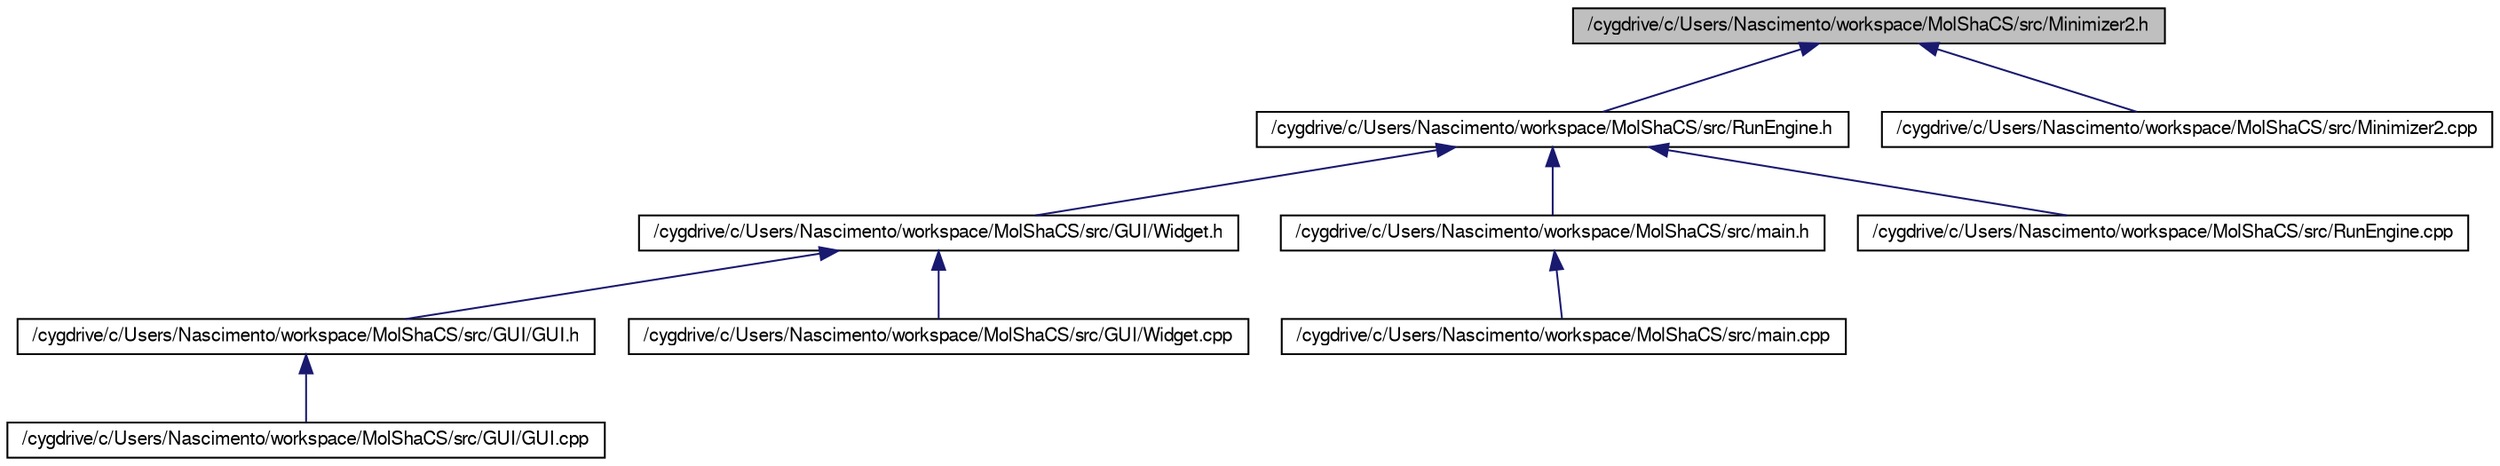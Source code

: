 digraph G
{
  edge [fontname="FreeSans",fontsize="10",labelfontname="FreeSans",labelfontsize="10"];
  node [fontname="FreeSans",fontsize="10",shape=record];
  Node1 [label="/cygdrive/c/Users/Nascimento/workspace/MolShaCS/src/Minimizer2.h",height=0.2,width=0.4,color="black", fillcolor="grey75", style="filled" fontcolor="black"];
  Node1 -> Node2 [dir=back,color="midnightblue",fontsize="10",style="solid"];
  Node2 [label="/cygdrive/c/Users/Nascimento/workspace/MolShaCS/src/RunEngine.h",height=0.2,width=0.4,color="black", fillcolor="white", style="filled",URL="$RunEngine_8h.html"];
  Node2 -> Node3 [dir=back,color="midnightblue",fontsize="10",style="solid"];
  Node3 [label="/cygdrive/c/Users/Nascimento/workspace/MolShaCS/src/GUI/Widget.h",height=0.2,width=0.4,color="black", fillcolor="white", style="filled",URL="$Widget_8h.html"];
  Node3 -> Node4 [dir=back,color="midnightblue",fontsize="10",style="solid"];
  Node4 [label="/cygdrive/c/Users/Nascimento/workspace/MolShaCS/src/GUI/GUI.h",height=0.2,width=0.4,color="black", fillcolor="white", style="filled",URL="$GUI_8h.html"];
  Node4 -> Node5 [dir=back,color="midnightblue",fontsize="10",style="solid"];
  Node5 [label="/cygdrive/c/Users/Nascimento/workspace/MolShaCS/src/GUI/GUI.cpp",height=0.2,width=0.4,color="black", fillcolor="white", style="filled",URL="$GUI_8cpp.html"];
  Node3 -> Node6 [dir=back,color="midnightblue",fontsize="10",style="solid"];
  Node6 [label="/cygdrive/c/Users/Nascimento/workspace/MolShaCS/src/GUI/Widget.cpp",height=0.2,width=0.4,color="black", fillcolor="white", style="filled",URL="$Widget_8cpp.html"];
  Node2 -> Node7 [dir=back,color="midnightblue",fontsize="10",style="solid"];
  Node7 [label="/cygdrive/c/Users/Nascimento/workspace/MolShaCS/src/main.h",height=0.2,width=0.4,color="black", fillcolor="white", style="filled",URL="$main_8h.html"];
  Node7 -> Node8 [dir=back,color="midnightblue",fontsize="10",style="solid"];
  Node8 [label="/cygdrive/c/Users/Nascimento/workspace/MolShaCS/src/main.cpp",height=0.2,width=0.4,color="black", fillcolor="white", style="filled",URL="$main_8cpp.html"];
  Node2 -> Node9 [dir=back,color="midnightblue",fontsize="10",style="solid"];
  Node9 [label="/cygdrive/c/Users/Nascimento/workspace/MolShaCS/src/RunEngine.cpp",height=0.2,width=0.4,color="black", fillcolor="white", style="filled",URL="$RunEngine_8cpp.html"];
  Node1 -> Node10 [dir=back,color="midnightblue",fontsize="10",style="solid"];
  Node10 [label="/cygdrive/c/Users/Nascimento/workspace/MolShaCS/src/Minimizer2.cpp",height=0.2,width=0.4,color="black", fillcolor="white", style="filled",URL="$Minimizer2_8cpp.html"];
}
